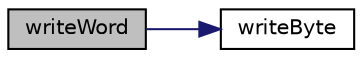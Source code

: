 digraph "writeWord"
{
 // LATEX_PDF_SIZE
  edge [fontname="Helvetica",fontsize="10",labelfontname="Helvetica",labelfontsize="10"];
  node [fontname="Helvetica",fontsize="10",shape=record];
  rankdir="LR";
  Node1 [label="writeWord",height=0.2,width=0.4,color="black", fillcolor="grey75", style="filled", fontcolor="black",tooltip="Writes word to Drive IN LITTLE-ENDIAN FORMAT!"];
  Node1 -> Node2 [color="midnightblue",fontsize="10",style="solid",fontname="Helvetica"];
  Node2 [label="writeByte",height=0.2,width=0.4,color="black", fillcolor="white", style="filled",URL="$v_d_i_s_k__drive_8c.html#ad70e2254570ddf3c683ba4a1377933ad",tooltip="Writes byte to Drive."];
}
